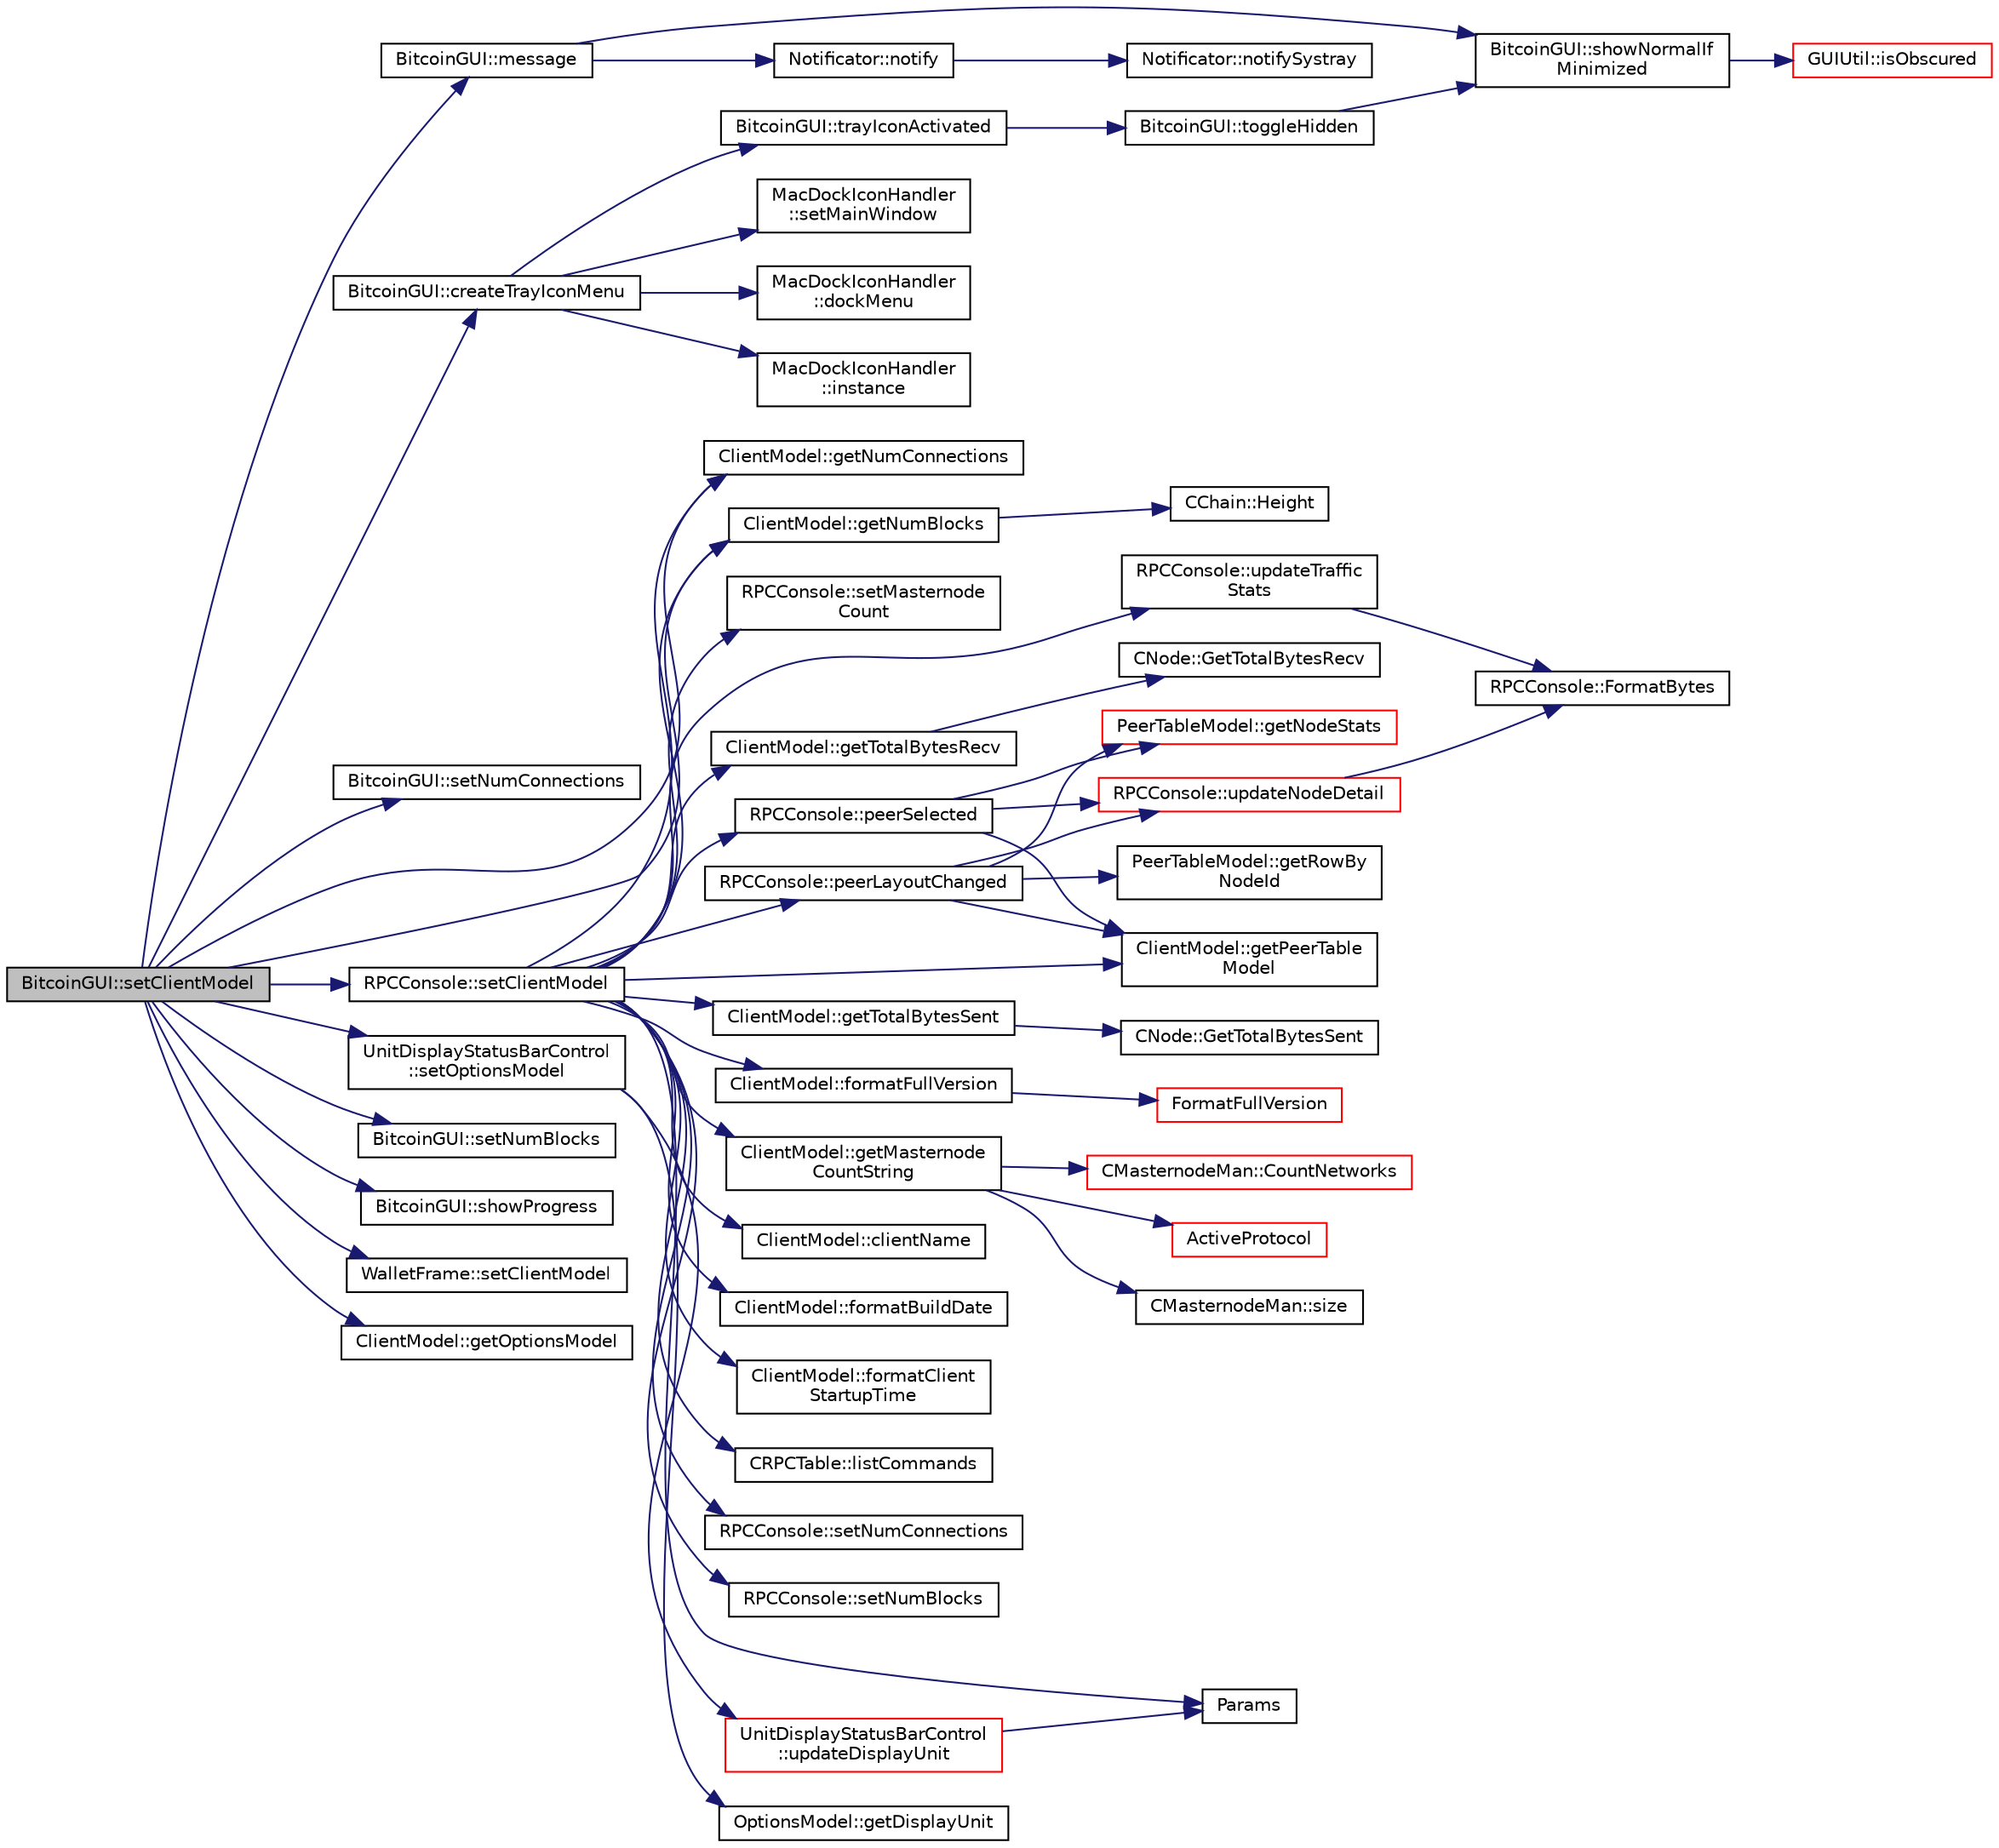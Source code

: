 digraph "BitcoinGUI::setClientModel"
{
  edge [fontname="Helvetica",fontsize="10",labelfontname="Helvetica",labelfontsize="10"];
  node [fontname="Helvetica",fontsize="10",shape=record];
  rankdir="LR";
  Node138 [label="BitcoinGUI::setClientModel",height=0.2,width=0.4,color="black", fillcolor="grey75", style="filled", fontcolor="black"];
  Node138 -> Node139 [color="midnightblue",fontsize="10",style="solid",fontname="Helvetica"];
  Node139 [label="BitcoinGUI::createTrayIconMenu",height=0.2,width=0.4,color="black", fillcolor="white", style="filled",URL="$class_bitcoin_g_u_i.html#a6373ff0bd56c1c633f3a3dc2f34af884",tooltip="Create system tray menu (or setup the dock menu) "];
  Node139 -> Node140 [color="midnightblue",fontsize="10",style="solid",fontname="Helvetica"];
  Node140 [label="BitcoinGUI::trayIconActivated",height=0.2,width=0.4,color="black", fillcolor="white", style="filled",URL="$class_bitcoin_g_u_i.html#ae753f1d521f7c17804419f6a9054738b",tooltip="Handle tray icon clicked. "];
  Node140 -> Node141 [color="midnightblue",fontsize="10",style="solid",fontname="Helvetica"];
  Node141 [label="BitcoinGUI::toggleHidden",height=0.2,width=0.4,color="black", fillcolor="white", style="filled",URL="$class_bitcoin_g_u_i.html#a6ca9ded69ab510195ff04fe7f5754ff5",tooltip="Simply calls showNormalIfMinimized(true) for use in SLOT() macro. "];
  Node141 -> Node142 [color="midnightblue",fontsize="10",style="solid",fontname="Helvetica"];
  Node142 [label="BitcoinGUI::showNormalIf\lMinimized",height=0.2,width=0.4,color="black", fillcolor="white", style="filled",URL="$class_bitcoin_g_u_i.html#a0aed98ed2a278a2effdd9a4b34ba8620",tooltip="Show window if hidden, unminimize when minimized, rise when obscured or show if hidden and fToggleHid..."];
  Node142 -> Node143 [color="midnightblue",fontsize="10",style="solid",fontname="Helvetica"];
  Node143 [label="GUIUtil::isObscured",height=0.2,width=0.4,color="red", fillcolor="white", style="filled",URL="$namespace_g_u_i_util.html#a0b7266e2b8e7de5f5fd1c7ddb9e5b637"];
  Node139 -> Node145 [color="midnightblue",fontsize="10",style="solid",fontname="Helvetica"];
  Node145 [label="MacDockIconHandler\l::instance",height=0.2,width=0.4,color="black", fillcolor="white", style="filled",URL="$class_mac_dock_icon_handler.html#afd3ef7126d0b6ef02eaf85e5455fe6f4"];
  Node139 -> Node146 [color="midnightblue",fontsize="10",style="solid",fontname="Helvetica"];
  Node146 [label="MacDockIconHandler\l::setMainWindow",height=0.2,width=0.4,color="black", fillcolor="white", style="filled",URL="$class_mac_dock_icon_handler.html#a4d2d18c7d56286ea745e349497941293"];
  Node139 -> Node147 [color="midnightblue",fontsize="10",style="solid",fontname="Helvetica"];
  Node147 [label="MacDockIconHandler\l::dockMenu",height=0.2,width=0.4,color="black", fillcolor="white", style="filled",URL="$class_mac_dock_icon_handler.html#a8aff3dc6410687e432f8d9314eba0ab9"];
  Node138 -> Node148 [color="midnightblue",fontsize="10",style="solid",fontname="Helvetica"];
  Node148 [label="BitcoinGUI::setNumConnections",height=0.2,width=0.4,color="black", fillcolor="white", style="filled",URL="$class_bitcoin_g_u_i.html#ae5b9dc62c6a52764a92cfacbe128626f",tooltip="Set number of connections shown in the UI. "];
  Node138 -> Node149 [color="midnightblue",fontsize="10",style="solid",fontname="Helvetica"];
  Node149 [label="ClientModel::getNumConnections",height=0.2,width=0.4,color="black", fillcolor="white", style="filled",URL="$class_client_model.html#ab1a71928e2ff3902e854d301f4cfe6ef",tooltip="Return number of connections, default is in- and outbound (total) "];
  Node138 -> Node150 [color="midnightblue",fontsize="10",style="solid",fontname="Helvetica"];
  Node150 [label="BitcoinGUI::setNumBlocks",height=0.2,width=0.4,color="black", fillcolor="white", style="filled",URL="$class_bitcoin_g_u_i.html#ad9c5016f37aa52562c114527a63a2563",tooltip="Set number of blocks shown in the UI. "];
  Node138 -> Node151 [color="midnightblue",fontsize="10",style="solid",fontname="Helvetica"];
  Node151 [label="ClientModel::getNumBlocks",height=0.2,width=0.4,color="black", fillcolor="white", style="filled",URL="$class_client_model.html#a9af729ddd1220f928d8cb3ef29f06f26"];
  Node151 -> Node152 [color="midnightblue",fontsize="10",style="solid",fontname="Helvetica"];
  Node152 [label="CChain::Height",height=0.2,width=0.4,color="black", fillcolor="white", style="filled",URL="$class_c_chain.html#ad4758bc8872ce065a9579f77c3171d40",tooltip="Return the maximal height in the chain. "];
  Node138 -> Node153 [color="midnightblue",fontsize="10",style="solid",fontname="Helvetica"];
  Node153 [label="BitcoinGUI::message",height=0.2,width=0.4,color="black", fillcolor="white", style="filled",URL="$class_bitcoin_g_u_i.html#abf1d036341d1fb122398b2b78d2734ea",tooltip="Notify the user of an event from the core network or transaction handling code. "];
  Node153 -> Node142 [color="midnightblue",fontsize="10",style="solid",fontname="Helvetica"];
  Node153 -> Node154 [color="midnightblue",fontsize="10",style="solid",fontname="Helvetica"];
  Node154 [label="Notificator::notify",height=0.2,width=0.4,color="black", fillcolor="white", style="filled",URL="$class_notificator.html#ae08e1e7e85ddc4690f307649021f7fdc",tooltip="Show notification message. "];
  Node154 -> Node155 [color="midnightblue",fontsize="10",style="solid",fontname="Helvetica"];
  Node155 [label="Notificator::notifySystray",height=0.2,width=0.4,color="black", fillcolor="white", style="filled",URL="$class_notificator.html#ac48ec94cd02fc4ea80db6c50e24086c1"];
  Node138 -> Node156 [color="midnightblue",fontsize="10",style="solid",fontname="Helvetica"];
  Node156 [label="BitcoinGUI::showProgress",height=0.2,width=0.4,color="black", fillcolor="white", style="filled",URL="$class_bitcoin_g_u_i.html#a89029e61a405a976ba8117d4b38568f0",tooltip="Show progress dialog e.g. "];
  Node138 -> Node157 [color="midnightblue",fontsize="10",style="solid",fontname="Helvetica"];
  Node157 [label="RPCConsole::setClientModel",height=0.2,width=0.4,color="black", fillcolor="white", style="filled",URL="$class_r_p_c_console.html#a355349a33664a07628e9ca22a60f5fa7"];
  Node157 -> Node158 [color="midnightblue",fontsize="10",style="solid",fontname="Helvetica"];
  Node158 [label="RPCConsole::setNumConnections",height=0.2,width=0.4,color="black", fillcolor="white", style="filled",URL="$class_r_p_c_console.html#aa4546cb7812dd35704de8bf09a6ceb60",tooltip="Set number of connections shown in the UI. "];
  Node157 -> Node149 [color="midnightblue",fontsize="10",style="solid",fontname="Helvetica"];
  Node157 -> Node159 [color="midnightblue",fontsize="10",style="solid",fontname="Helvetica"];
  Node159 [label="RPCConsole::setNumBlocks",height=0.2,width=0.4,color="black", fillcolor="white", style="filled",URL="$class_r_p_c_console.html#a98b7e85774a91d77c3b01276bd41bc51",tooltip="Set number of blocks shown in the UI. "];
  Node157 -> Node151 [color="midnightblue",fontsize="10",style="solid",fontname="Helvetica"];
  Node157 -> Node160 [color="midnightblue",fontsize="10",style="solid",fontname="Helvetica"];
  Node160 [label="RPCConsole::setMasternode\lCount",height=0.2,width=0.4,color="black", fillcolor="white", style="filled",URL="$class_r_p_c_console.html#a23a841c2142f7ac49506099334135cf5",tooltip="Set number of masternodes shown in the UI. "];
  Node157 -> Node161 [color="midnightblue",fontsize="10",style="solid",fontname="Helvetica"];
  Node161 [label="ClientModel::getMasternode\lCountString",height=0.2,width=0.4,color="black", fillcolor="white", style="filled",URL="$class_client_model.html#ab8dae86e417c050723fee66420a333ed"];
  Node161 -> Node162 [color="midnightblue",fontsize="10",style="solid",fontname="Helvetica"];
  Node162 [label="CMasternodeMan::CountNetworks",height=0.2,width=0.4,color="red", fillcolor="white", style="filled",URL="$class_c_masternode_man.html#ad9c856855690a334742d7044c7166a2a"];
  Node161 -> Node167 [color="midnightblue",fontsize="10",style="solid",fontname="Helvetica"];
  Node167 [label="ActiveProtocol",height=0.2,width=0.4,color="red", fillcolor="white", style="filled",URL="$main_8cpp.html#a138f84e8c8976fe85712b695c32ee3c7",tooltip="See whether the protocol update is enforced for connected nodes. "];
  Node161 -> Node188 [color="midnightblue",fontsize="10",style="solid",fontname="Helvetica"];
  Node188 [label="CMasternodeMan::size",height=0.2,width=0.4,color="black", fillcolor="white", style="filled",URL="$class_c_masternode_man.html#a794ebfab7b09b51619a14d07306d817e",tooltip="Return the number of (unique) Masternodes. "];
  Node157 -> Node189 [color="midnightblue",fontsize="10",style="solid",fontname="Helvetica"];
  Node189 [label="RPCConsole::updateTraffic\lStats",height=0.2,width=0.4,color="black", fillcolor="white", style="filled",URL="$class_r_p_c_console.html#a41bc6977fc2aab06f408da81dfd2034f",tooltip="update traffic statistics "];
  Node189 -> Node190 [color="midnightblue",fontsize="10",style="solid",fontname="Helvetica"];
  Node190 [label="RPCConsole::FormatBytes",height=0.2,width=0.4,color="black", fillcolor="white", style="filled",URL="$class_r_p_c_console.html#afa45a6e142193405038015a31f9e132b"];
  Node157 -> Node191 [color="midnightblue",fontsize="10",style="solid",fontname="Helvetica"];
  Node191 [label="ClientModel::getTotalBytesRecv",height=0.2,width=0.4,color="black", fillcolor="white", style="filled",URL="$class_client_model.html#a3ecd021e48073debd6dfeb90fdb3e7bd"];
  Node191 -> Node192 [color="midnightblue",fontsize="10",style="solid",fontname="Helvetica"];
  Node192 [label="CNode::GetTotalBytesRecv",height=0.2,width=0.4,color="black", fillcolor="white", style="filled",URL="$class_c_node.html#a1988b63b48fdc9b72014bdf9588b0168"];
  Node157 -> Node193 [color="midnightblue",fontsize="10",style="solid",fontname="Helvetica"];
  Node193 [label="ClientModel::getTotalBytesSent",height=0.2,width=0.4,color="black", fillcolor="white", style="filled",URL="$class_client_model.html#a53cd536b119e49b0fab9c95d13a247ed"];
  Node193 -> Node194 [color="midnightblue",fontsize="10",style="solid",fontname="Helvetica"];
  Node194 [label="CNode::GetTotalBytesSent",height=0.2,width=0.4,color="black", fillcolor="white", style="filled",URL="$class_c_node.html#af318a64e7ddad50d1e1b6fc123a5f0b9"];
  Node157 -> Node195 [color="midnightblue",fontsize="10",style="solid",fontname="Helvetica"];
  Node195 [label="ClientModel::getPeerTable\lModel",height=0.2,width=0.4,color="black", fillcolor="white", style="filled",URL="$class_client_model.html#a643fc112ce94f50ac7187ecdf3c75360"];
  Node157 -> Node196 [color="midnightblue",fontsize="10",style="solid",fontname="Helvetica"];
  Node196 [label="RPCConsole::peerSelected",height=0.2,width=0.4,color="black", fillcolor="white", style="filled",URL="$class_r_p_c_console.html#a2487fa6a90cddcbb17ae4bb13ecc5359",tooltip="Handle selection of peer in peers list. "];
  Node196 -> Node195 [color="midnightblue",fontsize="10",style="solid",fontname="Helvetica"];
  Node196 -> Node197 [color="midnightblue",fontsize="10",style="solid",fontname="Helvetica"];
  Node197 [label="PeerTableModel::getNodeStats",height=0.2,width=0.4,color="red", fillcolor="white", style="filled",URL="$class_peer_table_model.html#a98084d3299642316c71c5de3d36b9859"];
  Node196 -> Node199 [color="midnightblue",fontsize="10",style="solid",fontname="Helvetica"];
  Node199 [label="RPCConsole::updateNodeDetail",height=0.2,width=0.4,color="red", fillcolor="white", style="filled",URL="$class_r_p_c_console.html#a0bd7e2be4a07bcf4f8b20eb1881dacbb",tooltip="show detailed information on ui about selected node "];
  Node199 -> Node190 [color="midnightblue",fontsize="10",style="solid",fontname="Helvetica"];
  Node157 -> Node203 [color="midnightblue",fontsize="10",style="solid",fontname="Helvetica"];
  Node203 [label="RPCConsole::peerLayoutChanged",height=0.2,width=0.4,color="black", fillcolor="white", style="filled",URL="$class_r_p_c_console.html#af952ebc6484c8f7d1262fa0bceed41bf",tooltip="Handle updated peer information. "];
  Node203 -> Node195 [color="midnightblue",fontsize="10",style="solid",fontname="Helvetica"];
  Node203 -> Node204 [color="midnightblue",fontsize="10",style="solid",fontname="Helvetica"];
  Node204 [label="PeerTableModel::getRowBy\lNodeId",height=0.2,width=0.4,color="black", fillcolor="white", style="filled",URL="$class_peer_table_model.html#aa735d366015dafba4c5d79dfb76abe49"];
  Node203 -> Node197 [color="midnightblue",fontsize="10",style="solid",fontname="Helvetica"];
  Node203 -> Node199 [color="midnightblue",fontsize="10",style="solid",fontname="Helvetica"];
  Node157 -> Node205 [color="midnightblue",fontsize="10",style="solid",fontname="Helvetica"];
  Node205 [label="ClientModel::formatFullVersion",height=0.2,width=0.4,color="black", fillcolor="white", style="filled",URL="$class_client_model.html#ae9448d6f2a7f99467152b17f7044eb12"];
  Node205 -> Node206 [color="midnightblue",fontsize="10",style="solid",fontname="Helvetica"];
  Node206 [label="FormatFullVersion",height=0.2,width=0.4,color="red", fillcolor="white", style="filled",URL="$clientversion_8cpp.html#ac3e3098552063f228d9deac38a8b9848"];
  Node157 -> Node208 [color="midnightblue",fontsize="10",style="solid",fontname="Helvetica"];
  Node208 [label="ClientModel::clientName",height=0.2,width=0.4,color="black", fillcolor="white", style="filled",URL="$class_client_model.html#a3344257e3eccd1d123df143dd9f04a4c"];
  Node157 -> Node209 [color="midnightblue",fontsize="10",style="solid",fontname="Helvetica"];
  Node209 [label="ClientModel::formatBuildDate",height=0.2,width=0.4,color="black", fillcolor="white", style="filled",URL="$class_client_model.html#a48d34d4832a0980e03cbc13e60338c37"];
  Node157 -> Node210 [color="midnightblue",fontsize="10",style="solid",fontname="Helvetica"];
  Node210 [label="ClientModel::formatClient\lStartupTime",height=0.2,width=0.4,color="black", fillcolor="white", style="filled",URL="$class_client_model.html#aae1793d38356a2e8040d9e7dc813b0c1"];
  Node157 -> Node211 [color="midnightblue",fontsize="10",style="solid",fontname="Helvetica"];
  Node211 [label="Params",height=0.2,width=0.4,color="black", fillcolor="white", style="filled",URL="$chainparams_8cpp.html#ace5c5b706d71a324a417dd2db394fd4a",tooltip="Return the currently selected parameters. "];
  Node157 -> Node212 [color="midnightblue",fontsize="10",style="solid",fontname="Helvetica"];
  Node212 [label="CRPCTable::listCommands",height=0.2,width=0.4,color="black", fillcolor="white", style="filled",URL="$class_c_r_p_c_table.html#a7ebce2fd23e8343e42d36a9bcd02de95",tooltip="Returns a list of registered commands. "];
  Node138 -> Node213 [color="midnightblue",fontsize="10",style="solid",fontname="Helvetica"];
  Node213 [label="WalletFrame::setClientModel",height=0.2,width=0.4,color="black", fillcolor="white", style="filled",URL="$class_wallet_frame.html#a72f3a61b1d882a894c65fbf1adc1a954"];
  Node138 -> Node214 [color="midnightblue",fontsize="10",style="solid",fontname="Helvetica"];
  Node214 [label="UnitDisplayStatusBarControl\l::setOptionsModel",height=0.2,width=0.4,color="black", fillcolor="white", style="filled",URL="$class_unit_display_status_bar_control.html#ac8d2a43f66f3f71c7d6926dbd5927066",tooltip="Lets the control know about the Options Model (and its signals) "];
  Node214 -> Node215 [color="midnightblue",fontsize="10",style="solid",fontname="Helvetica"];
  Node215 [label="UnitDisplayStatusBarControl\l::updateDisplayUnit",height=0.2,width=0.4,color="red", fillcolor="white", style="filled",URL="$class_unit_display_status_bar_control.html#a380947f855d0a7ca8c457ad463c359bb",tooltip="When Display Units are changed on OptionsModel it will refresh the display text of the control on the..."];
  Node215 -> Node211 [color="midnightblue",fontsize="10",style="solid",fontname="Helvetica"];
  Node214 -> Node217 [color="midnightblue",fontsize="10",style="solid",fontname="Helvetica"];
  Node217 [label="OptionsModel::getDisplayUnit",height=0.2,width=0.4,color="black", fillcolor="white", style="filled",URL="$class_options_model.html#a3b6e4d4ef42be3aaba315b8cd14f468e"];
  Node138 -> Node218 [color="midnightblue",fontsize="10",style="solid",fontname="Helvetica"];
  Node218 [label="ClientModel::getOptionsModel",height=0.2,width=0.4,color="black", fillcolor="white", style="filled",URL="$class_client_model.html#ae8da1e2eabfbbcc49a7eed821908bdb6"];
}
